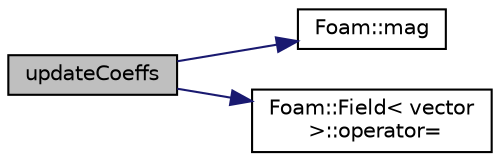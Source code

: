 digraph "updateCoeffs"
{
  bgcolor="transparent";
  edge [fontname="Helvetica",fontsize="10",labelfontname="Helvetica",labelfontsize="10"];
  node [fontname="Helvetica",fontsize="10",shape=record];
  rankdir="LR";
  Node50 [label="updateCoeffs",height=0.2,width=0.4,color="black", fillcolor="grey75", style="filled", fontcolor="black"];
  Node50 -> Node51 [color="midnightblue",fontsize="10",style="solid",fontname="Helvetica"];
  Node51 [label="Foam::mag",height=0.2,width=0.4,color="black",URL="$a21851.html#a929da2a3fdcf3dacbbe0487d3a330dae"];
  Node50 -> Node52 [color="midnightblue",fontsize="10",style="solid",fontname="Helvetica"];
  Node52 [label="Foam::Field\< vector\l \>::operator=",height=0.2,width=0.4,color="black",URL="$a27573.html#a4356fadebc9e59fb8189733d26c75605"];
}
